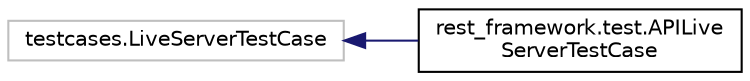 digraph "Graphical Class Hierarchy"
{
 // LATEX_PDF_SIZE
  edge [fontname="Helvetica",fontsize="10",labelfontname="Helvetica",labelfontsize="10"];
  node [fontname="Helvetica",fontsize="10",shape=record];
  rankdir="LR";
  Node1958 [label="testcases.LiveServerTestCase",height=0.2,width=0.4,color="grey75", fillcolor="white", style="filled",tooltip=" "];
  Node1958 -> Node0 [dir="back",color="midnightblue",fontsize="10",style="solid",fontname="Helvetica"];
  Node0 [label="rest_framework.test.APILive\lServerTestCase",height=0.2,width=0.4,color="black", fillcolor="white", style="filled",URL="$d4/d25/classrest__framework_1_1test_1_1_a_p_i_live_server_test_case.html",tooltip=" "];
}
